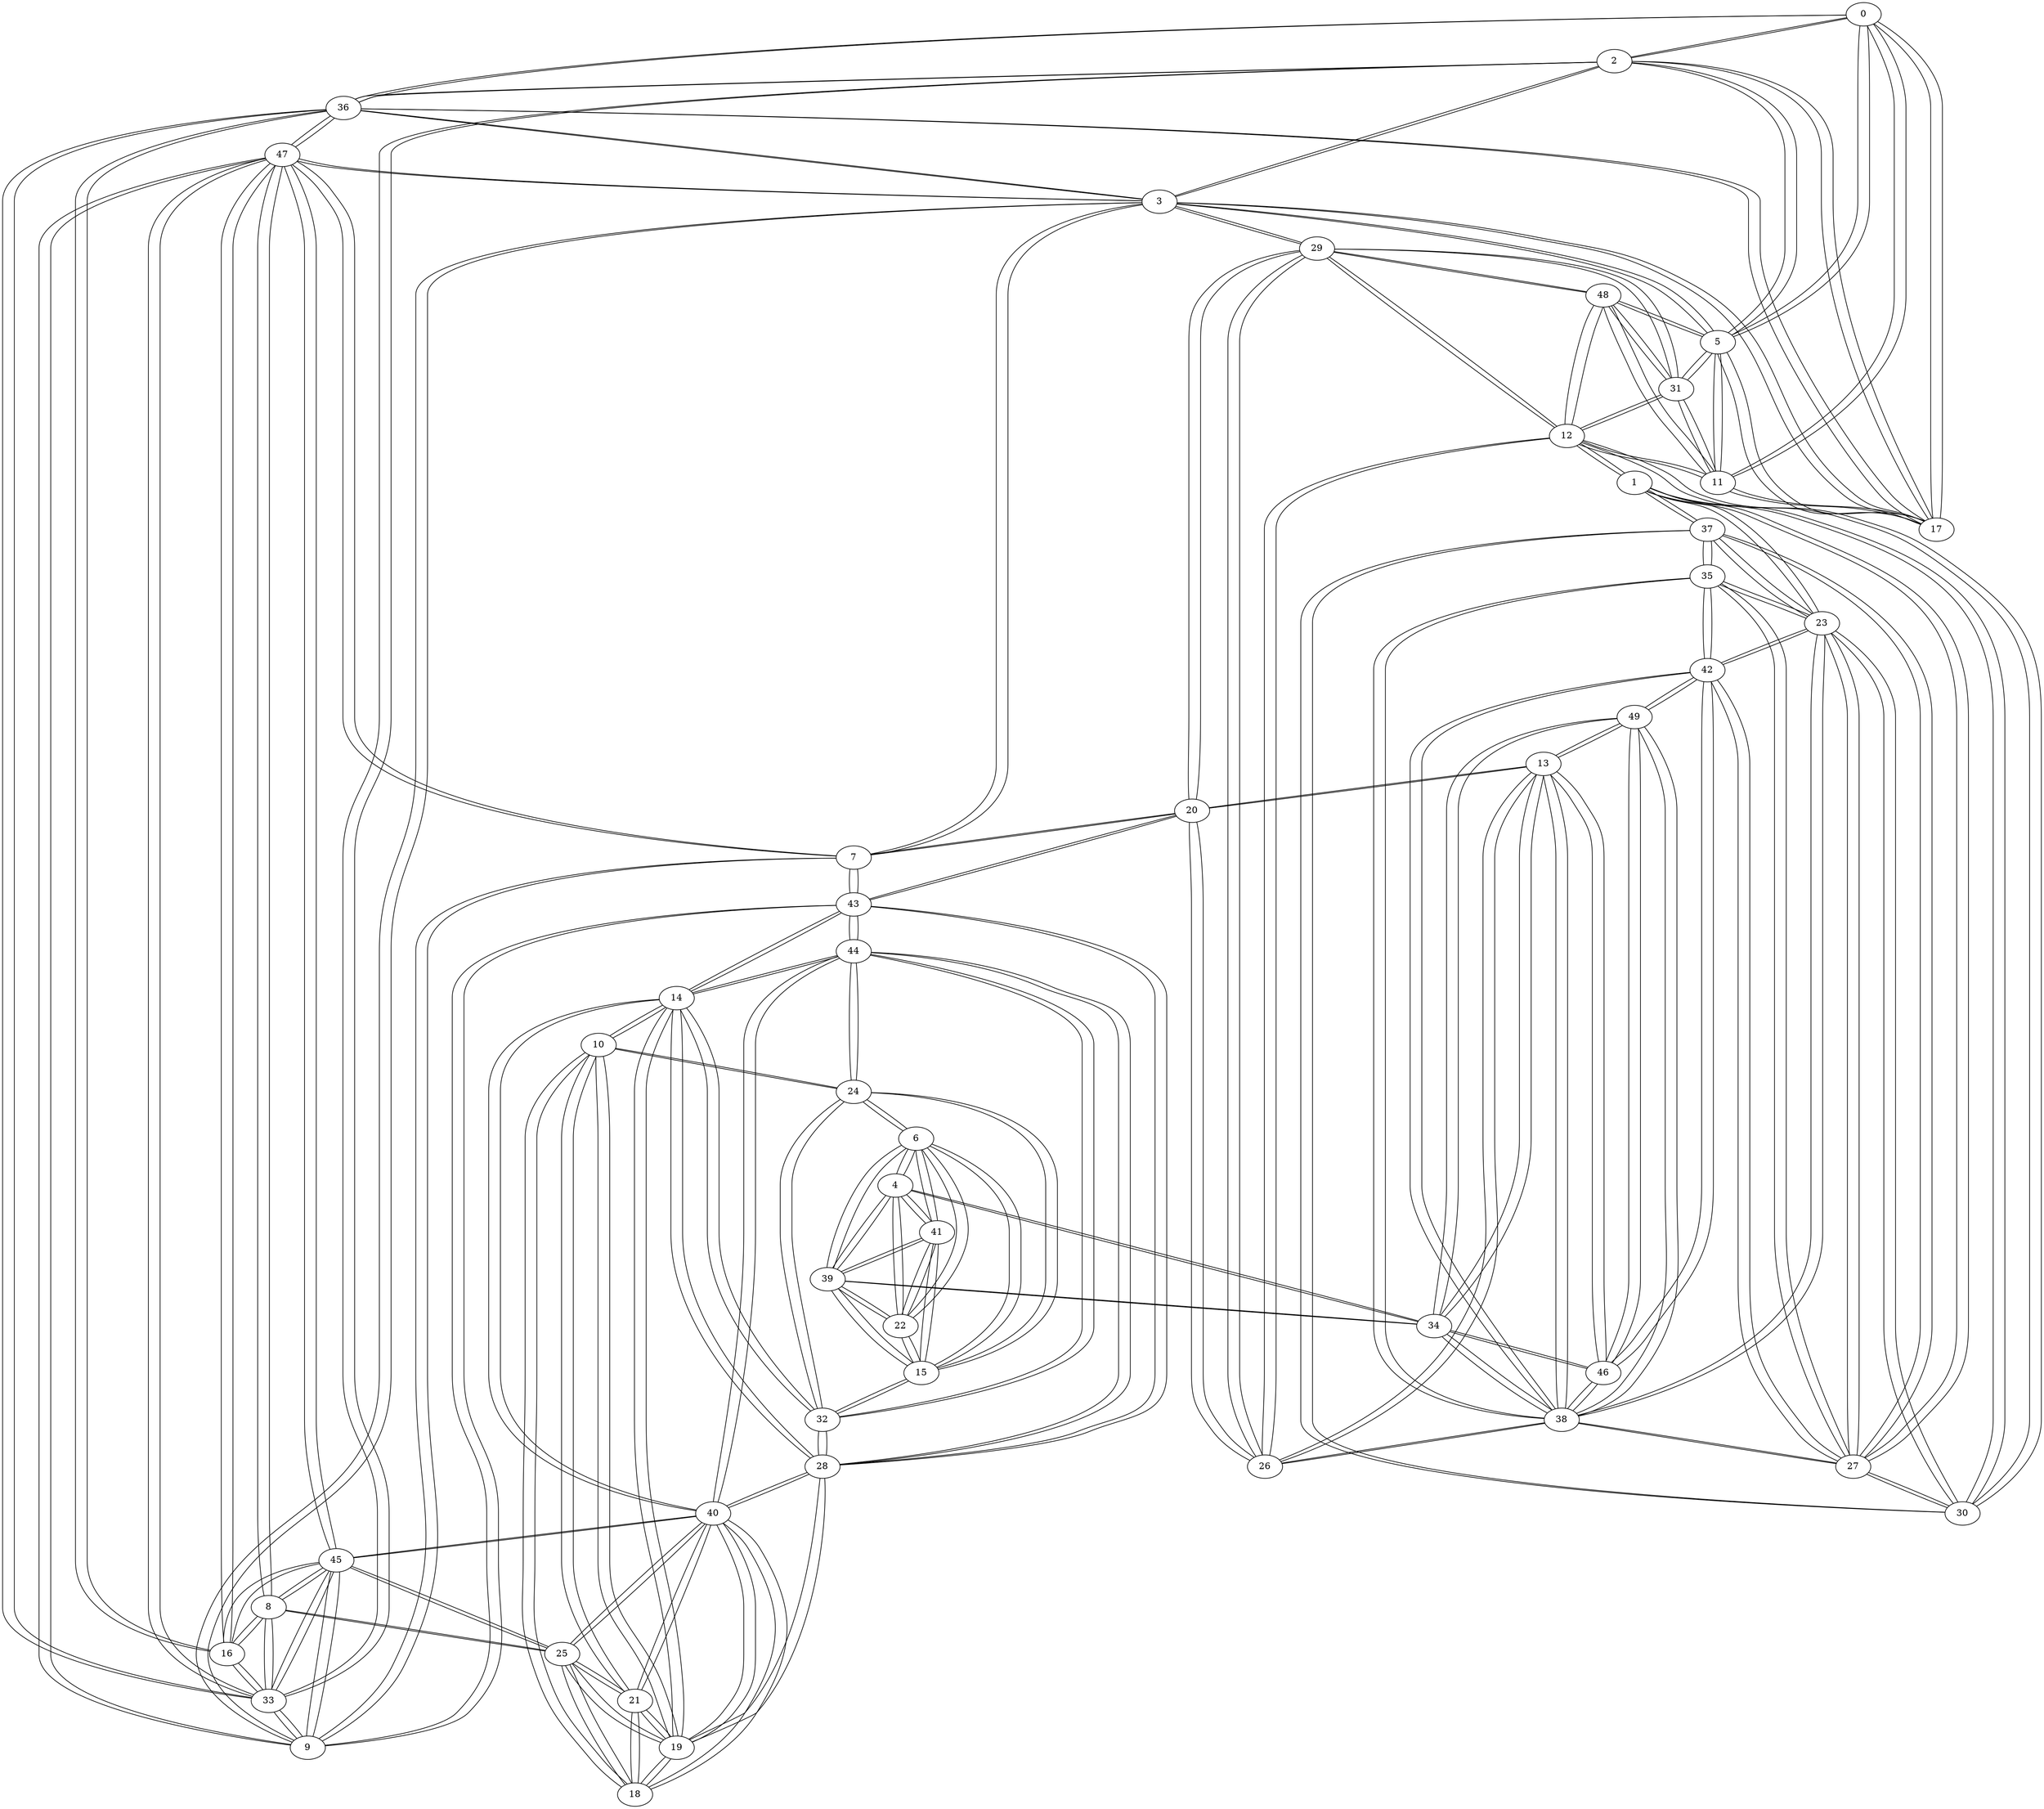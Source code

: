 graph Grafo {
	0 [label=0]
	1 [label=1]
	2 [label=2]
	3 [label=3]
	4 [label=4]
	5 [label=5]
	6 [label=6]
	7 [label=7]
	8 [label=8]
	9 [label=9]
	10 [label=10]
	11 [label=11]
	12 [label=12]
	13 [label=13]
	14 [label=14]
	15 [label=15]
	16 [label=16]
	17 [label=17]
	18 [label=18]
	19 [label=19]
	20 [label=20]
	21 [label=21]
	22 [label=22]
	23 [label=23]
	24 [label=24]
	25 [label=25]
	26 [label=26]
	27 [label=27]
	28 [label=28]
	29 [label=29]
	30 [label=30]
	31 [label=31]
	32 [label=32]
	33 [label=33]
	34 [label=34]
	35 [label=35]
	36 [label=36]
	37 [label=37]
	38 [label=38]
	39 [label=39]
	40 [label=40]
	41 [label=41]
	42 [label=42]
	43 [label=43]
	44 [label=44]
	45 [label=45]
	46 [label=46]
	47 [label=47]
	48 [label=48]
	49 [label=49]
	0 -- 2
	0 -- 17
	0 -- 5
	0 -- 36
	0 -- 11
	1 -- 30
	1 -- 37
	1 -- 12
	1 -- 23
	1 -- 27
	2 -- 0
	2 -- 17
	2 -- 5
	2 -- 36
	2 -- 3
	2 -- 33
	3 -- 2
	3 -- 36
	3 -- 47
	3 -- 7
	3 -- 29
	3 -- 9
	3 -- 5
	3 -- 17
	4 -- 22
	4 -- 41
	4 -- 39
	4 -- 6
	4 -- 34
	5 -- 0
	5 -- 2
	5 -- 17
	5 -- 11
	5 -- 3
	5 -- 48
	5 -- 31
	6 -- 4
	6 -- 41
	6 -- 22
	6 -- 15
	6 -- 39
	6 -- 24
	7 -- 3
	7 -- 9
	7 -- 43
	7 -- 47
	7 -- 20
	8 -- 45
	8 -- 16
	8 -- 33
	8 -- 25
	8 -- 47
	9 -- 3
	9 -- 7
	9 -- 47
	9 -- 43
	9 -- 45
	9 -- 33
	10 -- 18
	10 -- 21
	10 -- 19
	10 -- 24
	10 -- 14
	11 -- 0
	11 -- 5
	11 -- 31
	11 -- 48
	11 -- 12
	11 -- 17
	12 -- 1
	12 -- 11
	12 -- 48
	12 -- 26
	12 -- 29
	12 -- 31
	12 -- 30
	13 -- 38
	13 -- 26
	13 -- 20
	13 -- 49
	13 -- 34
	13 -- 46
	14 -- 10
	14 -- 28
	14 -- 40
	14 -- 44
	14 -- 19
	14 -- 43
	14 -- 32
	15 -- 6
	15 -- 24
	15 -- 39
	15 -- 32
	15 -- 22
	15 -- 41
	16 -- 8
	16 -- 33
	16 -- 47
	16 -- 45
	16 -- 36
	17 -- 0
	17 -- 2
	17 -- 5
	17 -- 11
	17 -- 36
	17 -- 3
	18 -- 10
	18 -- 21
	18 -- 19
	18 -- 25
	18 -- 40
	19 -- 10
	19 -- 14
	19 -- 18
	19 -- 40
	19 -- 25
	19 -- 28
	19 -- 21
	20 -- 7
	20 -- 13
	20 -- 26
	20 -- 29
	20 -- 43
	21 -- 10
	21 -- 18
	21 -- 19
	21 -- 25
	21 -- 40
	22 -- 4
	22 -- 6
	22 -- 15
	22 -- 41
	22 -- 39
	23 -- 1
	23 -- 27
	23 -- 35
	23 -- 42
	23 -- 38
	23 -- 37
	23 -- 30
	24 -- 10
	24 -- 15
	24 -- 32
	24 -- 44
	24 -- 6
	25 -- 8
	25 -- 18
	25 -- 19
	25 -- 21
	25 -- 40
	25 -- 45
	26 -- 12
	26 -- 13
	26 -- 20
	26 -- 29
	26 -- 38
	27 -- 1
	27 -- 23
	27 -- 35
	27 -- 42
	27 -- 38
	27 -- 37
	27 -- 30
	28 -- 14
	28 -- 19
	28 -- 40
	28 -- 44
	28 -- 43
	28 -- 32
	29 -- 3
	29 -- 12
	29 -- 20
	29 -- 26
	29 -- 48
	29 -- 31
	30 -- 1
	30 -- 37
	30 -- 12
	30 -- 23
	30 -- 27
	31 -- 11
	31 -- 12
	31 -- 48
	31 -- 5
	31 -- 29
	32 -- 15
	32 -- 24
	32 -- 44
	32 -- 28
	32 -- 14
	33 -- 2
	33 -- 8
	33 -- 16
	33 -- 47
	33 -- 36
	33 -- 45
	33 -- 9
	34 -- 4
	34 -- 13
	34 -- 49
	34 -- 46
	34 -- 38
	34 -- 39
	35 -- 23
	35 -- 27
	35 -- 42
	35 -- 38
	35 -- 37
	36 -- 0
	36 -- 2
	36 -- 3
	36 -- 16
	36 -- 17
	36 -- 33
	36 -- 47
	37 -- 1
	37 -- 23
	37 -- 27
	37 -- 30
	37 -- 35
	38 -- 13
	38 -- 23
	38 -- 26
	38 -- 27
	38 -- 34
	38 -- 35
	38 -- 42
	38 -- 49
	38 -- 46
	39 -- 4
	39 -- 6
	39 -- 15
	39 -- 22
	39 -- 34
	39 -- 41
	40 -- 14
	40 -- 18
	40 -- 19
	40 -- 21
	40 -- 25
	40 -- 28
	40 -- 45
	40 -- 44
	41 -- 4
	41 -- 6
	41 -- 22
	41 -- 39
	41 -- 15
	42 -- 23
	42 -- 27
	42 -- 35
	42 -- 38
	42 -- 46
	42 -- 49
	43 -- 7
	43 -- 9
	43 -- 14
	43 -- 20
	43 -- 28
	43 -- 44
	44 -- 14
	44 -- 24
	44 -- 28
	44 -- 32
	44 -- 40
	44 -- 43
	45 -- 8
	45 -- 9
	45 -- 16
	45 -- 25
	45 -- 33
	45 -- 40
	45 -- 47
	46 -- 34
	46 -- 38
	46 -- 42
	46 -- 49
	46 -- 13
	47 -- 3
	47 -- 7
	47 -- 8
	47 -- 9
	47 -- 16
	47 -- 33
	47 -- 36
	47 -- 45
	48 -- 5
	48 -- 11
	48 -- 12
	48 -- 29
	48 -- 31
	49 -- 13
	49 -- 34
	49 -- 38
	49 -- 46
	49 -- 42
}
